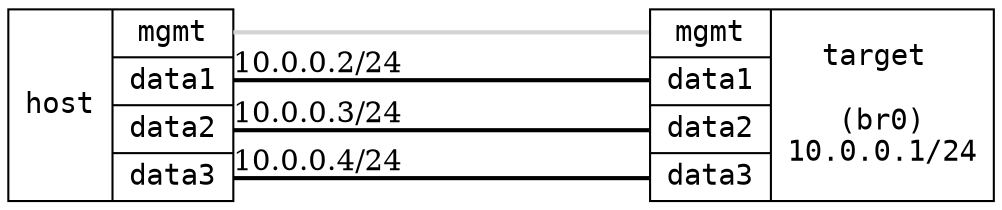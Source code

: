 graph "1x4" {
	layout="neato";
	overlap="false";
	esep="+80";

        node [shape=record, fontname="DejaVu Sans Mono, Book"];
	edge [color="cornflowerblue", penwidth="2", fontname="DejaVu Serif, Book"];

	host [
	    label="host | { <mgmt> mgmt | <data1> data1 | <data2>  data2 | <data3>  data3 }",
	    pos="0,12!",
	    requires="controller",
	];

        target [
	    label="{ <mgmt> mgmt | <data1> data1 | <data2> data2 | <data3> data3 } | target \n\n(br0)\n10.0.0.1/24",
	    pos="10,12!",

	    requires="infix",
	];

	host:mgmt  -- target:mgmt [requires="mgmt", color="lightgray"]
	host:data1 -- target:data1 [color=black, fontcolor=black, taillabel="10.0.0.2/24"]
	host:data2 -- target:data2 [color=black, fontcolor=black, taillabel="10.0.0.3/24"]
	host:data3 -- target:data3 [color=black, fontcolor=black, taillabel="10.0.0.4/24"]
}
